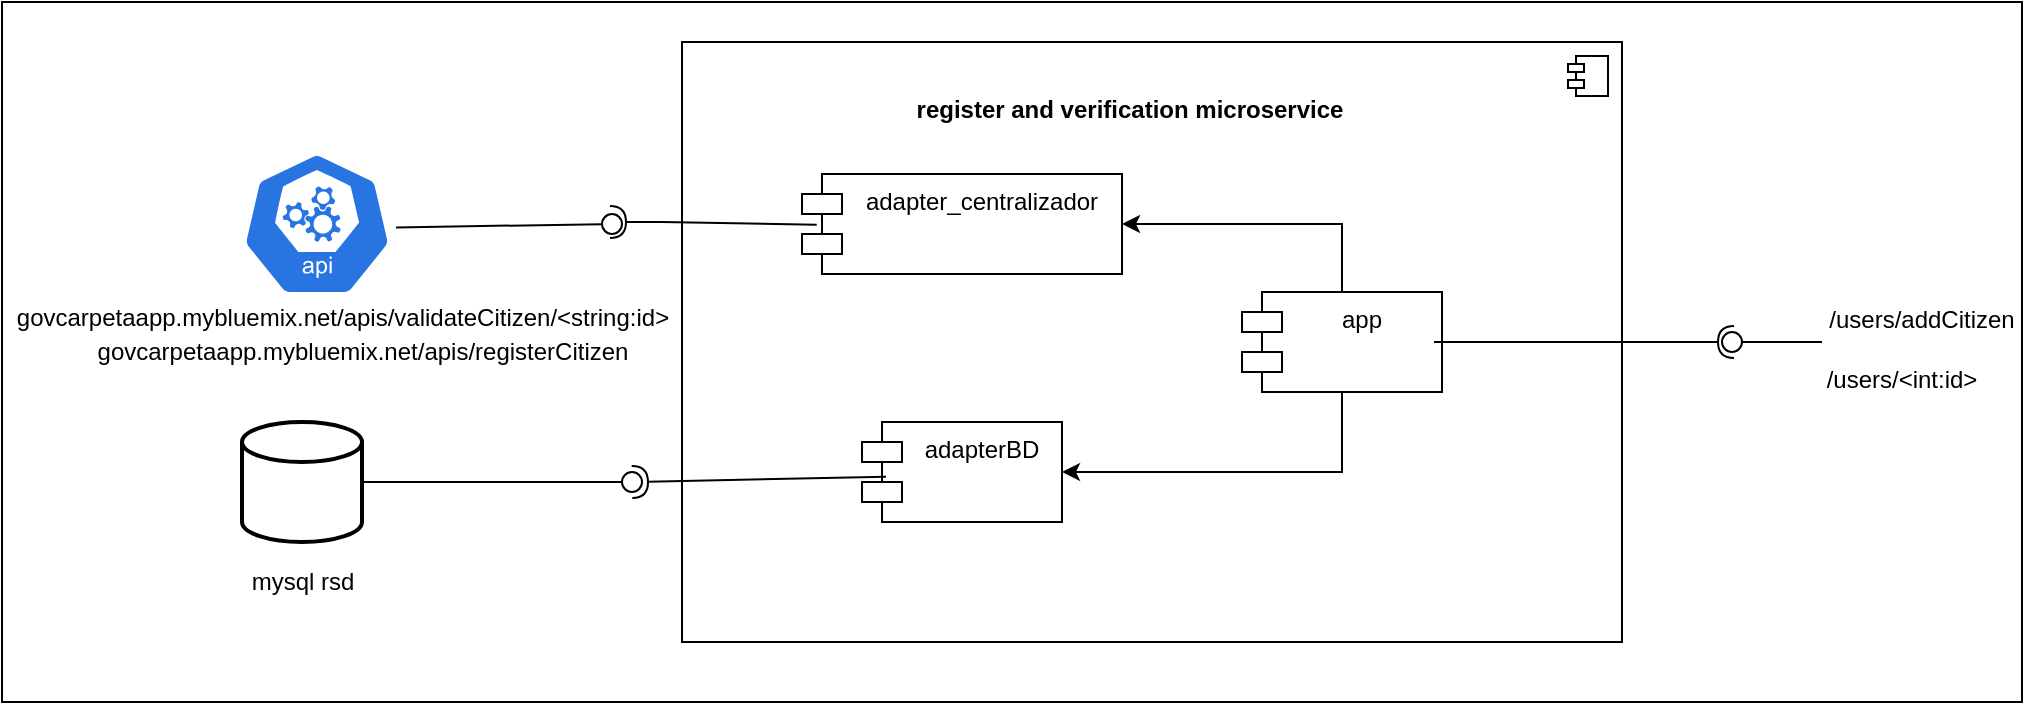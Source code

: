 <mxfile version="14.6.1" type="device"><diagram id="2jxW_cnYE4dW-rZ6KniV" name="Page-1"><mxGraphModel dx="1547" dy="420" grid="1" gridSize="10" guides="1" tooltips="1" connect="1" arrows="1" fold="1" page="1" pageScale="1" pageWidth="827" pageHeight="1169" math="0" shadow="0"><root><mxCell id="0"/><mxCell id="1" parent="0"/><mxCell id="S5ZsTNriP67-KlCJNioe-36" value="" style="html=1;" vertex="1" parent="1"><mxGeometry x="-150" y="90" width="1010" height="350" as="geometry"/></mxCell><mxCell id="S5ZsTNriP67-KlCJNioe-1" value="" style="html=1;dropTarget=0;" vertex="1" parent="1"><mxGeometry x="190" y="110" width="470" height="300" as="geometry"/></mxCell><mxCell id="S5ZsTNriP67-KlCJNioe-2" value="" style="shape=module;jettyWidth=8;jettyHeight=4;" vertex="1" parent="S5ZsTNriP67-KlCJNioe-1"><mxGeometry x="1" width="20" height="20" relative="1" as="geometry"><mxPoint x="-27" y="7" as="offset"/></mxGeometry></mxCell><mxCell id="S5ZsTNriP67-KlCJNioe-4" value="register and verification microservice" style="text;align=center;fontStyle=1;verticalAlign=middle;spacingLeft=3;spacingRight=3;strokeColor=none;rotatable=0;points=[[0,0.5],[1,0.5]];portConstraint=eastwest;" vertex="1" parent="1"><mxGeometry x="374" y="130" width="80" height="26" as="geometry"/></mxCell><mxCell id="S5ZsTNriP67-KlCJNioe-25" value="" style="edgeStyle=orthogonalEdgeStyle;rounded=0;orthogonalLoop=1;jettySize=auto;html=1;endArrow=none;endFill=0;startArrow=classic;startFill=1;" edge="1" parent="1" source="S5ZsTNriP67-KlCJNioe-5" target="S5ZsTNriP67-KlCJNioe-24"><mxGeometry relative="1" as="geometry"/></mxCell><mxCell id="S5ZsTNriP67-KlCJNioe-5" value="adapter_centralizador" style="shape=module;align=left;spacingLeft=20;align=center;verticalAlign=top;" vertex="1" parent="1"><mxGeometry x="250" y="176" width="160" height="50" as="geometry"/></mxCell><mxCell id="S5ZsTNriP67-KlCJNioe-26" style="edgeStyle=orthogonalEdgeStyle;rounded=0;orthogonalLoop=1;jettySize=auto;html=1;entryX=0.5;entryY=1;entryDx=0;entryDy=0;endArrow=none;endFill=0;startArrow=classic;startFill=1;" edge="1" parent="1" source="S5ZsTNriP67-KlCJNioe-6" target="S5ZsTNriP67-KlCJNioe-24"><mxGeometry relative="1" as="geometry"/></mxCell><mxCell id="S5ZsTNriP67-KlCJNioe-6" value="adapterBD" style="shape=module;align=left;spacingLeft=20;align=center;verticalAlign=top;" vertex="1" parent="1"><mxGeometry x="280" y="300" width="100" height="50" as="geometry"/></mxCell><mxCell id="S5ZsTNriP67-KlCJNioe-7" value="" style="strokeWidth=2;html=1;shape=mxgraph.flowchart.database;whiteSpace=wrap;" vertex="1" parent="1"><mxGeometry x="-30" y="300" width="60" height="60" as="geometry"/></mxCell><mxCell id="S5ZsTNriP67-KlCJNioe-8" value="" style="html=1;dashed=0;whitespace=wrap;fillColor=#2875E2;strokeColor=#ffffff;points=[[0.005,0.63,0],[0.1,0.2,0],[0.9,0.2,0],[0.5,0,0],[0.995,0.63,0],[0.72,0.99,0],[0.5,1,0],[0.28,0.99,0]];shape=mxgraph.kubernetes.icon;prIcon=api" vertex="1" parent="1"><mxGeometry x="-30" y="156" width="75" height="90" as="geometry"/></mxCell><mxCell id="S5ZsTNriP67-KlCJNioe-14" value="" style="rounded=0;orthogonalLoop=1;jettySize=auto;html=1;endArrow=none;endFill=0;exitX=1.027;exitY=0.519;exitDx=0;exitDy=0;exitPerimeter=0;" edge="1" target="S5ZsTNriP67-KlCJNioe-16" parent="1" source="S5ZsTNriP67-KlCJNioe-8"><mxGeometry relative="1" as="geometry"><mxPoint x="118" y="255" as="sourcePoint"/></mxGeometry></mxCell><mxCell id="S5ZsTNriP67-KlCJNioe-15" value="" style="rounded=0;orthogonalLoop=1;jettySize=auto;html=1;endArrow=halfCircle;endFill=0;endSize=6;strokeWidth=1;exitX=0.046;exitY=0.507;exitDx=0;exitDy=0;exitPerimeter=0;" edge="1" parent="1" source="S5ZsTNriP67-KlCJNioe-5"><mxGeometry relative="1" as="geometry"><mxPoint x="220" y="230" as="sourcePoint"/><mxPoint x="154" y="200" as="targetPoint"/><Array as="points"><mxPoint x="180" y="200"/></Array></mxGeometry></mxCell><mxCell id="S5ZsTNriP67-KlCJNioe-16" value="" style="ellipse;whiteSpace=wrap;html=1;fontFamily=Helvetica;fontSize=12;fontColor=#000000;align=center;strokeColor=#000000;fillColor=#ffffff;points=[];aspect=fixed;resizable=0;" vertex="1" parent="1"><mxGeometry x="150" y="196" width="10" height="10" as="geometry"/></mxCell><mxCell id="S5ZsTNriP67-KlCJNioe-21" value="" style="rounded=0;orthogonalLoop=1;jettySize=auto;html=1;endArrow=none;endFill=0;exitX=1;exitY=0.5;exitDx=0;exitDy=0;exitPerimeter=0;" edge="1" target="S5ZsTNriP67-KlCJNioe-23" parent="1" source="S5ZsTNriP67-KlCJNioe-7"><mxGeometry relative="1" as="geometry"><mxPoint x="144" y="255" as="sourcePoint"/></mxGeometry></mxCell><mxCell id="S5ZsTNriP67-KlCJNioe-22" value="" style="rounded=0;orthogonalLoop=1;jettySize=auto;html=1;endArrow=halfCircle;endFill=0;entryX=0.5;entryY=0.5;entryDx=0;entryDy=0;endSize=6;strokeWidth=1;exitX=0.12;exitY=0.547;exitDx=0;exitDy=0;exitPerimeter=0;" edge="1" target="S5ZsTNriP67-KlCJNioe-23" parent="1" source="S5ZsTNriP67-KlCJNioe-6"><mxGeometry relative="1" as="geometry"><mxPoint x="184" y="255" as="sourcePoint"/></mxGeometry></mxCell><mxCell id="S5ZsTNriP67-KlCJNioe-23" value="" style="ellipse;whiteSpace=wrap;html=1;fontFamily=Helvetica;fontSize=12;fontColor=#000000;align=center;strokeColor=#000000;fillColor=#ffffff;points=[];aspect=fixed;resizable=0;" vertex="1" parent="1"><mxGeometry x="160" y="325" width="10" height="10" as="geometry"/></mxCell><mxCell id="S5ZsTNriP67-KlCJNioe-24" value="app" style="shape=module;align=left;spacingLeft=20;align=center;verticalAlign=top;" vertex="1" parent="1"><mxGeometry x="470" y="235" width="100" height="50" as="geometry"/></mxCell><mxCell id="S5ZsTNriP67-KlCJNioe-27" value="" style="rounded=0;orthogonalLoop=1;jettySize=auto;html=1;endArrow=none;endFill=0;" edge="1" target="S5ZsTNriP67-KlCJNioe-29" parent="1"><mxGeometry relative="1" as="geometry"><mxPoint x="760" y="260" as="sourcePoint"/></mxGeometry></mxCell><mxCell id="S5ZsTNriP67-KlCJNioe-28" value="" style="rounded=0;orthogonalLoop=1;jettySize=auto;html=1;endArrow=halfCircle;endFill=0;endSize=6;strokeWidth=1;exitX=1;exitY=0.5;exitDx=0;exitDy=0;entryX=1;entryY=0.5;entryDx=0;entryDy=0;entryPerimeter=0;" edge="1" parent="1"><mxGeometry relative="1" as="geometry"><mxPoint x="566" y="260" as="sourcePoint"/><mxPoint x="716" y="260" as="targetPoint"/></mxGeometry></mxCell><mxCell id="S5ZsTNriP67-KlCJNioe-29" value="" style="ellipse;whiteSpace=wrap;html=1;fontFamily=Helvetica;fontSize=12;fontColor=#000000;align=center;strokeColor=#000000;fillColor=#ffffff;points=[];aspect=fixed;resizable=0;" vertex="1" parent="1"><mxGeometry x="710" y="255" width="10" height="10" as="geometry"/></mxCell><mxCell id="S5ZsTNriP67-KlCJNioe-31" value="/users/addCitizen" style="text;align=center;fontStyle=0;verticalAlign=middle;spacingLeft=3;spacingRight=3;strokeColor=none;rotatable=0;points=[[0,0.5],[1,0.5]];portConstraint=eastwest;" vertex="1" parent="1"><mxGeometry x="770" y="235" width="80" height="26" as="geometry"/></mxCell><mxCell id="S5ZsTNriP67-KlCJNioe-32" value="/users/&lt;int:id&gt;" style="text;align=center;fontStyle=0;verticalAlign=middle;spacingLeft=3;spacingRight=3;strokeColor=none;rotatable=0;points=[[0,0.5],[1,0.5]];portConstraint=eastwest;" vertex="1" parent="1"><mxGeometry x="760" y="265" width="80" height="26" as="geometry"/></mxCell><mxCell id="S5ZsTNriP67-KlCJNioe-33" value="govcarpetaapp.mybluemix.net/apis/validateCitizen/&amp;lt;string:id&amp;gt;" style="text;html=1;align=center;verticalAlign=middle;resizable=0;points=[];autosize=1;strokeColor=none;" vertex="1" parent="1"><mxGeometry x="-150" y="238" width="340" height="20" as="geometry"/></mxCell><mxCell id="S5ZsTNriP67-KlCJNioe-34" value="govcarpetaapp.mybluemix.net/apis/registerCitizen" style="text;html=1;align=center;verticalAlign=middle;resizable=0;points=[];autosize=1;strokeColor=none;" vertex="1" parent="1"><mxGeometry x="-110" y="255" width="280" height="20" as="geometry"/></mxCell><mxCell id="S5ZsTNriP67-KlCJNioe-35" value="mysql rsd" style="text;html=1;align=center;verticalAlign=middle;resizable=0;points=[];autosize=1;strokeColor=none;" vertex="1" parent="1"><mxGeometry x="-35" y="370" width="70" height="20" as="geometry"/></mxCell></root></mxGraphModel></diagram></mxfile>
